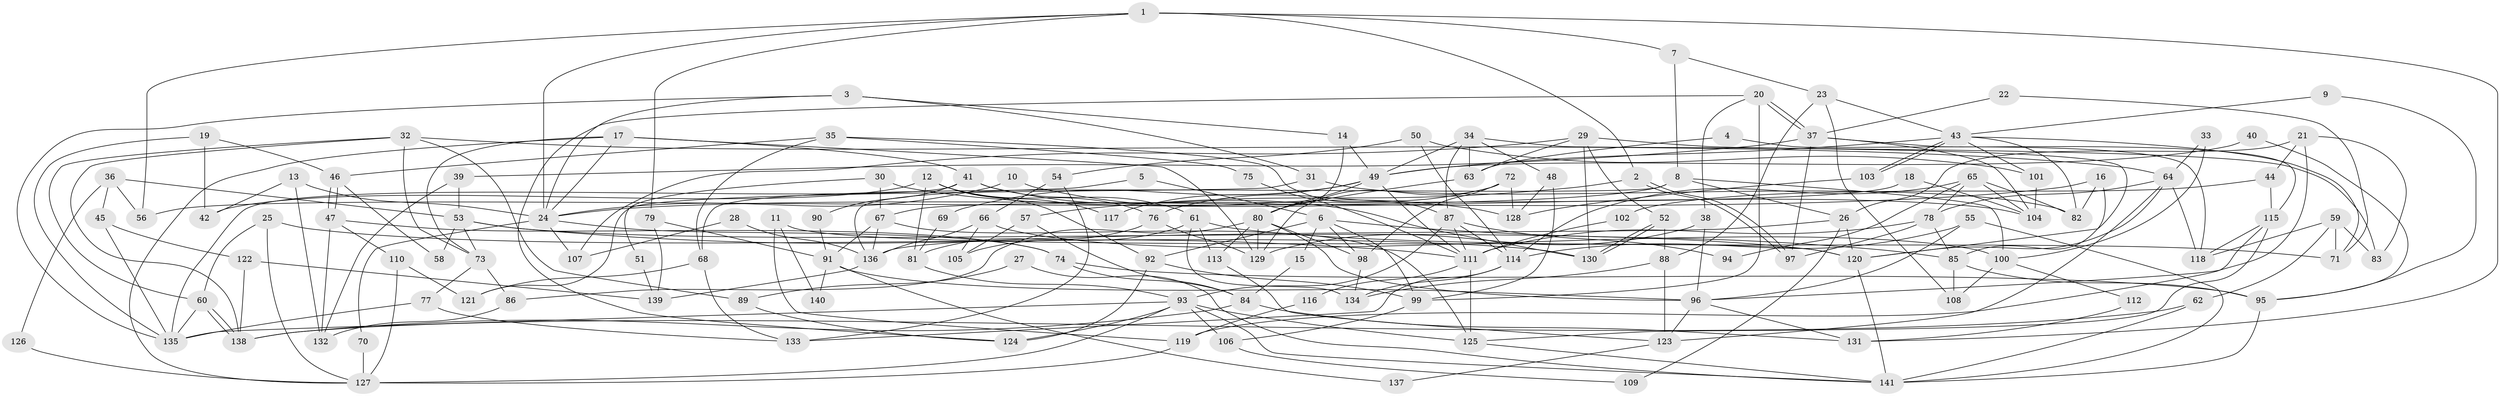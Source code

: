 // coarse degree distribution, {13: 0.020833333333333332, 4: 0.125, 2: 0.17708333333333334, 7: 0.11458333333333333, 3: 0.19791666666666666, 5: 0.19791666666666666, 10: 0.020833333333333332, 9: 0.052083333333333336, 6: 0.0625, 8: 0.03125}
// Generated by graph-tools (version 1.1) at 2025/24/03/03/25 07:24:02]
// undirected, 141 vertices, 282 edges
graph export_dot {
graph [start="1"]
  node [color=gray90,style=filled];
  1;
  2;
  3;
  4;
  5;
  6;
  7;
  8;
  9;
  10;
  11;
  12;
  13;
  14;
  15;
  16;
  17;
  18;
  19;
  20;
  21;
  22;
  23;
  24;
  25;
  26;
  27;
  28;
  29;
  30;
  31;
  32;
  33;
  34;
  35;
  36;
  37;
  38;
  39;
  40;
  41;
  42;
  43;
  44;
  45;
  46;
  47;
  48;
  49;
  50;
  51;
  52;
  53;
  54;
  55;
  56;
  57;
  58;
  59;
  60;
  61;
  62;
  63;
  64;
  65;
  66;
  67;
  68;
  69;
  70;
  71;
  72;
  73;
  74;
  75;
  76;
  77;
  78;
  79;
  80;
  81;
  82;
  83;
  84;
  85;
  86;
  87;
  88;
  89;
  90;
  91;
  92;
  93;
  94;
  95;
  96;
  97;
  98;
  99;
  100;
  101;
  102;
  103;
  104;
  105;
  106;
  107;
  108;
  109;
  110;
  111;
  112;
  113;
  114;
  115;
  116;
  117;
  118;
  119;
  120;
  121;
  122;
  123;
  124;
  125;
  126;
  127;
  128;
  129;
  130;
  131;
  132;
  133;
  134;
  135;
  136;
  137;
  138;
  139;
  140;
  141;
  1 -- 56;
  1 -- 24;
  1 -- 2;
  1 -- 7;
  1 -- 79;
  1 -- 131;
  2 -- 97;
  2 -- 97;
  2 -- 57;
  3 -- 24;
  3 -- 135;
  3 -- 14;
  3 -- 31;
  4 -- 63;
  4 -- 118;
  5 -- 136;
  5 -- 6;
  6 -- 92;
  6 -- 85;
  6 -- 15;
  6 -- 98;
  6 -- 99;
  7 -- 23;
  7 -- 8;
  8 -- 26;
  8 -- 56;
  8 -- 68;
  8 -- 100;
  9 -- 43;
  9 -- 95;
  10 -- 128;
  10 -- 24;
  11 -- 119;
  11 -- 120;
  11 -- 140;
  12 -- 42;
  12 -- 76;
  12 -- 81;
  12 -- 92;
  12 -- 117;
  13 -- 24;
  13 -- 132;
  13 -- 42;
  14 -- 80;
  14 -- 49;
  15 -- 84;
  16 -- 82;
  16 -- 85;
  16 -- 24;
  17 -- 129;
  17 -- 41;
  17 -- 24;
  17 -- 73;
  17 -- 127;
  18 -- 67;
  18 -- 104;
  19 -- 46;
  19 -- 135;
  19 -- 42;
  20 -- 99;
  20 -- 37;
  20 -- 37;
  20 -- 38;
  20 -- 124;
  21 -- 83;
  21 -- 96;
  21 -- 26;
  21 -- 44;
  22 -- 37;
  22 -- 71;
  23 -- 43;
  23 -- 88;
  23 -- 108;
  24 -- 70;
  24 -- 74;
  24 -- 107;
  25 -- 127;
  25 -- 130;
  25 -- 60;
  26 -- 120;
  26 -- 109;
  26 -- 136;
  27 -- 141;
  27 -- 89;
  28 -- 136;
  28 -- 107;
  29 -- 63;
  29 -- 52;
  29 -- 83;
  29 -- 107;
  29 -- 130;
  30 -- 104;
  30 -- 67;
  30 -- 51;
  31 -- 82;
  31 -- 121;
  32 -- 60;
  32 -- 73;
  32 -- 64;
  32 -- 89;
  32 -- 138;
  33 -- 64;
  33 -- 100;
  34 -- 87;
  34 -- 49;
  34 -- 48;
  34 -- 63;
  34 -- 120;
  35 -- 87;
  35 -- 68;
  35 -- 46;
  35 -- 75;
  36 -- 53;
  36 -- 45;
  36 -- 56;
  36 -- 126;
  37 -- 115;
  37 -- 39;
  37 -- 97;
  37 -- 104;
  38 -- 96;
  38 -- 129;
  39 -- 132;
  39 -- 53;
  40 -- 49;
  40 -- 95;
  41 -- 135;
  41 -- 130;
  41 -- 61;
  41 -- 90;
  43 -- 103;
  43 -- 103;
  43 -- 49;
  43 -- 71;
  43 -- 82;
  43 -- 101;
  44 -- 115;
  44 -- 102;
  45 -- 122;
  45 -- 135;
  46 -- 47;
  46 -- 47;
  46 -- 58;
  47 -- 74;
  47 -- 110;
  47 -- 132;
  48 -- 99;
  48 -- 128;
  49 -- 111;
  49 -- 69;
  49 -- 80;
  49 -- 117;
  50 -- 54;
  50 -- 114;
  50 -- 101;
  51 -- 139;
  52 -- 88;
  52 -- 130;
  52 -- 130;
  53 -- 120;
  53 -- 58;
  53 -- 73;
  53 -- 111;
  54 -- 66;
  54 -- 133;
  55 -- 141;
  55 -- 114;
  55 -- 96;
  57 -- 84;
  57 -- 105;
  59 -- 71;
  59 -- 62;
  59 -- 83;
  59 -- 118;
  60 -- 138;
  60 -- 138;
  60 -- 135;
  61 -- 134;
  61 -- 71;
  61 -- 105;
  61 -- 113;
  62 -- 138;
  62 -- 141;
  63 -- 80;
  64 -- 123;
  64 -- 78;
  64 -- 118;
  64 -- 120;
  65 -- 78;
  65 -- 104;
  65 -- 82;
  65 -- 94;
  65 -- 114;
  66 -- 100;
  66 -- 105;
  66 -- 136;
  67 -- 136;
  67 -- 125;
  67 -- 91;
  68 -- 121;
  68 -- 133;
  69 -- 81;
  70 -- 127;
  72 -- 98;
  72 -- 76;
  72 -- 128;
  72 -- 129;
  73 -- 77;
  73 -- 86;
  74 -- 84;
  74 -- 95;
  75 -- 111;
  76 -- 81;
  76 -- 129;
  77 -- 133;
  77 -- 135;
  78 -- 97;
  78 -- 85;
  78 -- 111;
  79 -- 91;
  79 -- 139;
  80 -- 129;
  80 -- 86;
  80 -- 96;
  80 -- 98;
  80 -- 113;
  81 -- 93;
  84 -- 131;
  84 -- 138;
  85 -- 95;
  85 -- 108;
  86 -- 132;
  87 -- 111;
  87 -- 93;
  87 -- 94;
  87 -- 114;
  88 -- 134;
  88 -- 123;
  89 -- 124;
  90 -- 91;
  91 -- 96;
  91 -- 137;
  91 -- 140;
  92 -- 124;
  92 -- 99;
  93 -- 141;
  93 -- 135;
  93 -- 106;
  93 -- 124;
  93 -- 125;
  93 -- 127;
  95 -- 141;
  96 -- 123;
  96 -- 131;
  98 -- 134;
  99 -- 106;
  100 -- 108;
  100 -- 112;
  101 -- 104;
  102 -- 111;
  103 -- 128;
  106 -- 109;
  110 -- 127;
  110 -- 121;
  111 -- 116;
  111 -- 125;
  112 -- 131;
  113 -- 123;
  114 -- 133;
  114 -- 134;
  115 -- 125;
  115 -- 118;
  115 -- 119;
  116 -- 119;
  119 -- 127;
  120 -- 141;
  122 -- 138;
  122 -- 139;
  123 -- 137;
  125 -- 141;
  126 -- 127;
  136 -- 139;
}
